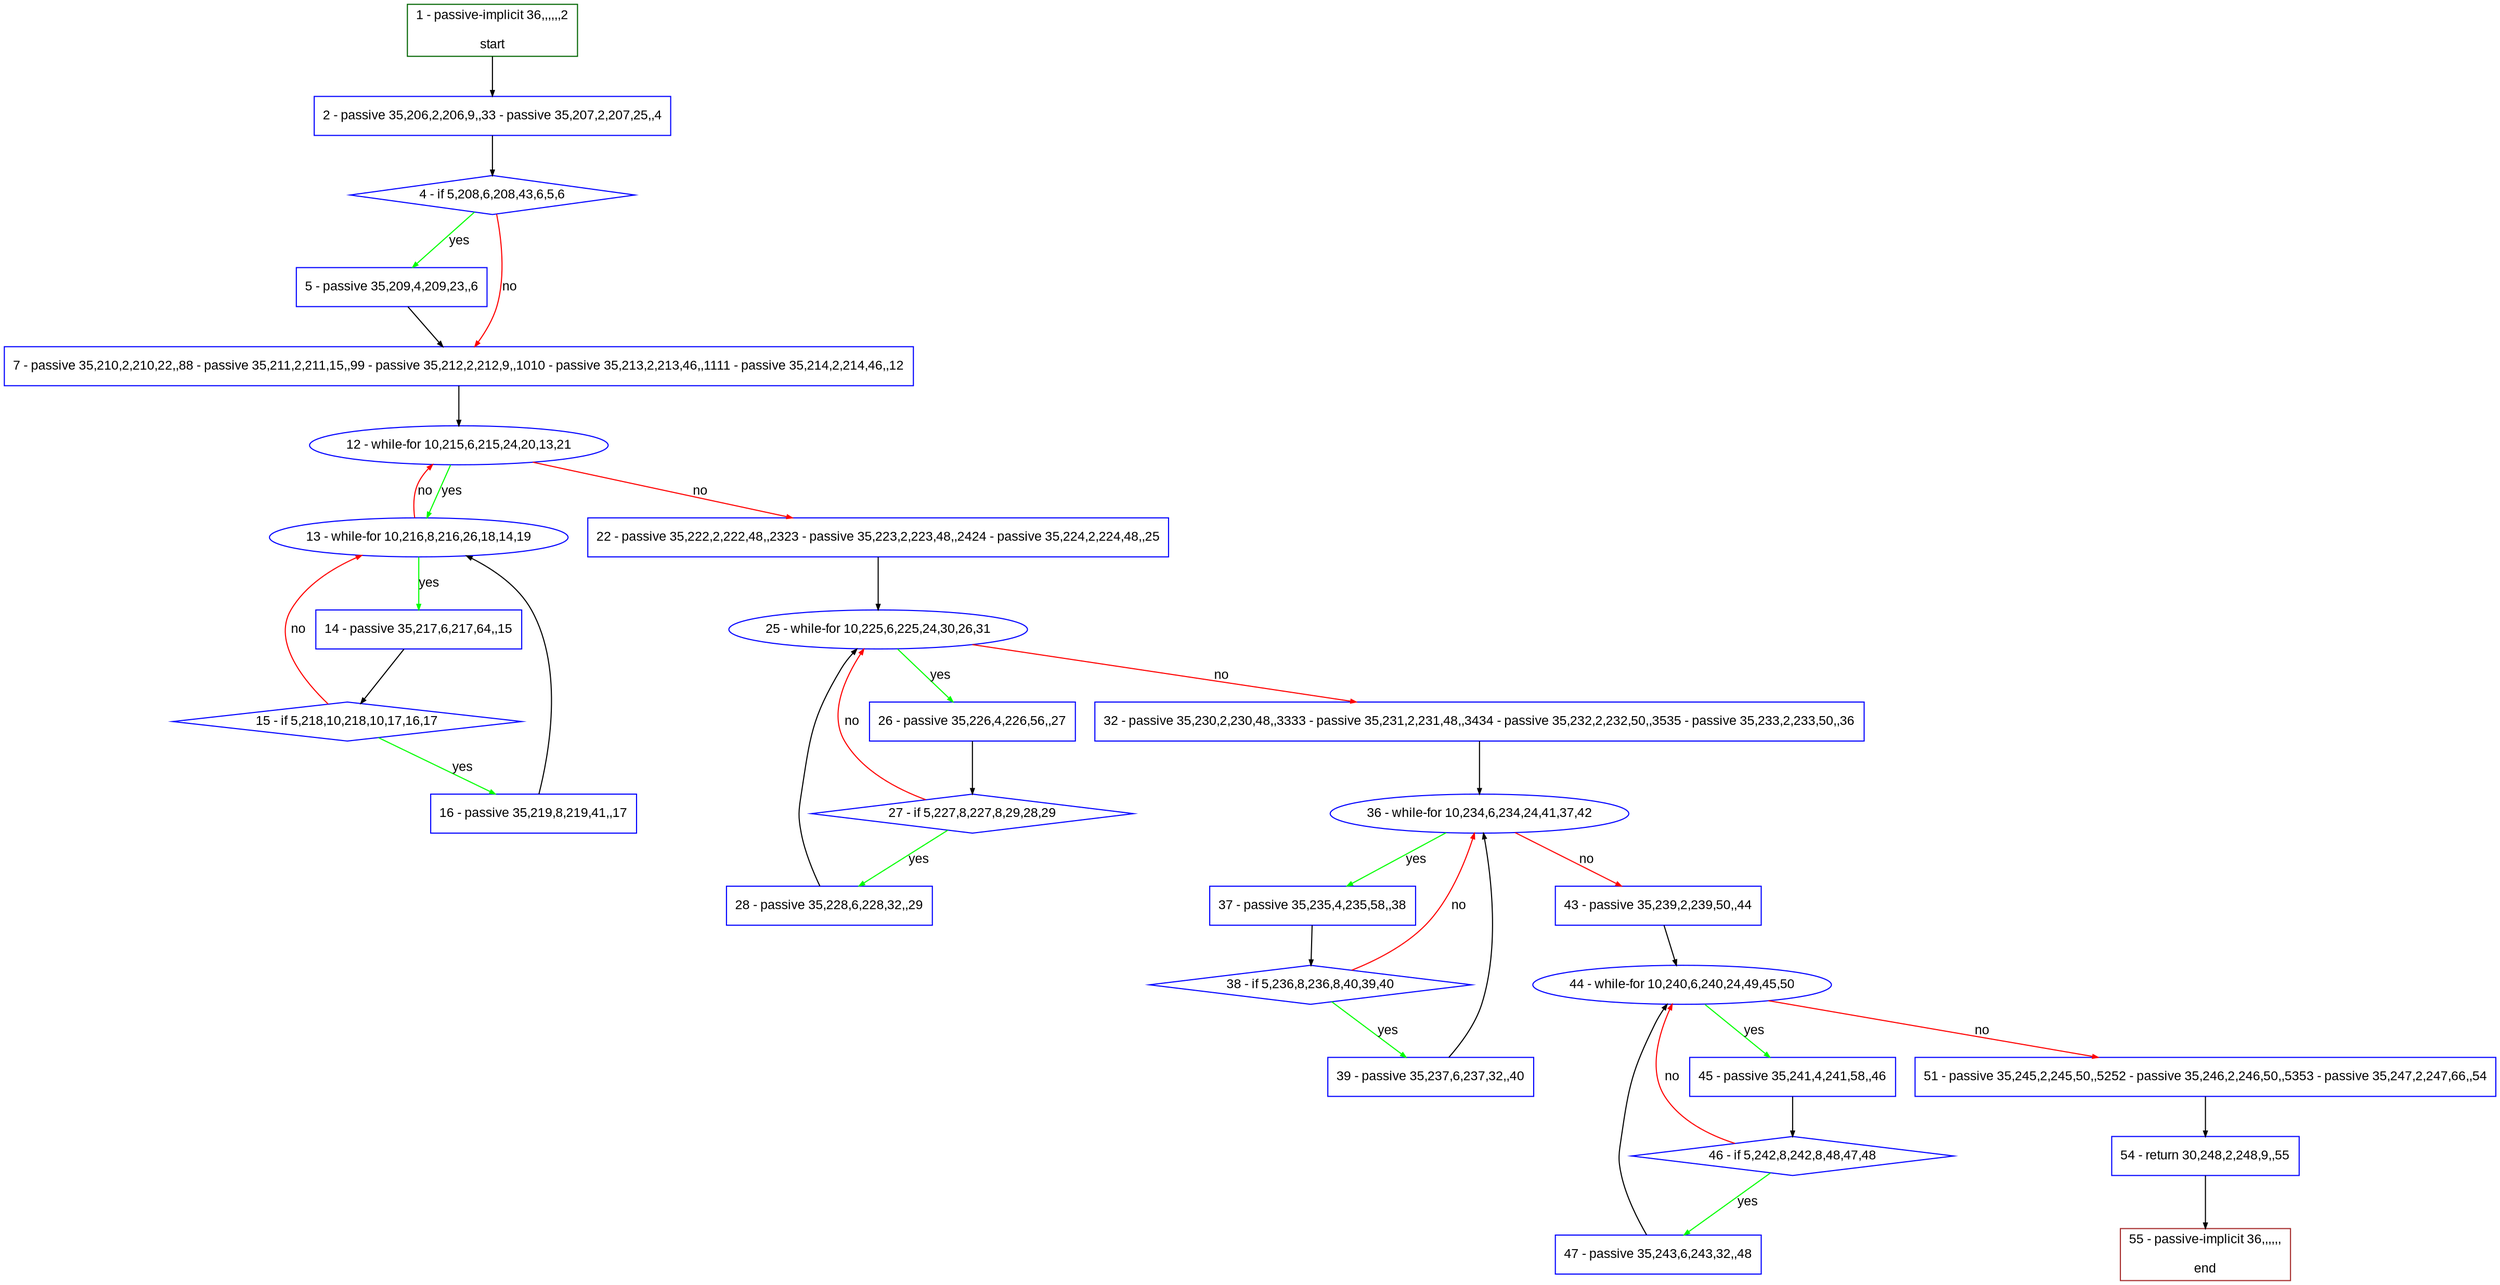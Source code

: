digraph "" {
  graph [pack="true", label="", fontsize="12", packmode="clust", fontname="Arial", fillcolor="#FFFFCC", bgcolor="white", style="rounded,filled", compound="true"];
  node [node_initialized="no", label="", color="grey", fontsize="12", fillcolor="white", fontname="Arial", style="filled", shape="rectangle", compound="true", fixedsize="false"];
  edge [fontcolor="black", arrowhead="normal", arrowtail="none", arrowsize="0.5", ltail="", label="", color="black", fontsize="12", lhead="", fontname="Arial", dir="forward", compound="true"];
  __N1 [label="2 - passive 35,206,2,206,9,,33 - passive 35,207,2,207,25,,4", color="#0000ff", fillcolor="#ffffff", style="filled", shape="box"];
  __N2 [label="1 - passive-implicit 36,,,,,,2\n\nstart", color="#006400", fillcolor="#ffffff", style="filled", shape="box"];
  __N3 [label="4 - if 5,208,6,208,43,6,5,6", color="#0000ff", fillcolor="#ffffff", style="filled", shape="diamond"];
  __N4 [label="5 - passive 35,209,4,209,23,,6", color="#0000ff", fillcolor="#ffffff", style="filled", shape="box"];
  __N5 [label="7 - passive 35,210,2,210,22,,88 - passive 35,211,2,211,15,,99 - passive 35,212,2,212,9,,1010 - passive 35,213,2,213,46,,1111 - passive 35,214,2,214,46,,12", color="#0000ff", fillcolor="#ffffff", style="filled", shape="box"];
  __N6 [label="12 - while-for 10,215,6,215,24,20,13,21", color="#0000ff", fillcolor="#ffffff", style="filled", shape="oval"];
  __N7 [label="13 - while-for 10,216,8,216,26,18,14,19", color="#0000ff", fillcolor="#ffffff", style="filled", shape="oval"];
  __N8 [label="22 - passive 35,222,2,222,48,,2323 - passive 35,223,2,223,48,,2424 - passive 35,224,2,224,48,,25", color="#0000ff", fillcolor="#ffffff", style="filled", shape="box"];
  __N9 [label="14 - passive 35,217,6,217,64,,15", color="#0000ff", fillcolor="#ffffff", style="filled", shape="box"];
  __N10 [label="15 - if 5,218,10,218,10,17,16,17", color="#0000ff", fillcolor="#ffffff", style="filled", shape="diamond"];
  __N11 [label="16 - passive 35,219,8,219,41,,17", color="#0000ff", fillcolor="#ffffff", style="filled", shape="box"];
  __N12 [label="25 - while-for 10,225,6,225,24,30,26,31", color="#0000ff", fillcolor="#ffffff", style="filled", shape="oval"];
  __N13 [label="26 - passive 35,226,4,226,56,,27", color="#0000ff", fillcolor="#ffffff", style="filled", shape="box"];
  __N14 [label="32 - passive 35,230,2,230,48,,3333 - passive 35,231,2,231,48,,3434 - passive 35,232,2,232,50,,3535 - passive 35,233,2,233,50,,36", color="#0000ff", fillcolor="#ffffff", style="filled", shape="box"];
  __N15 [label="27 - if 5,227,8,227,8,29,28,29", color="#0000ff", fillcolor="#ffffff", style="filled", shape="diamond"];
  __N16 [label="28 - passive 35,228,6,228,32,,29", color="#0000ff", fillcolor="#ffffff", style="filled", shape="box"];
  __N17 [label="36 - while-for 10,234,6,234,24,41,37,42", color="#0000ff", fillcolor="#ffffff", style="filled", shape="oval"];
  __N18 [label="37 - passive 35,235,4,235,58,,38", color="#0000ff", fillcolor="#ffffff", style="filled", shape="box"];
  __N19 [label="43 - passive 35,239,2,239,50,,44", color="#0000ff", fillcolor="#ffffff", style="filled", shape="box"];
  __N20 [label="38 - if 5,236,8,236,8,40,39,40", color="#0000ff", fillcolor="#ffffff", style="filled", shape="diamond"];
  __N21 [label="39 - passive 35,237,6,237,32,,40", color="#0000ff", fillcolor="#ffffff", style="filled", shape="box"];
  __N22 [label="44 - while-for 10,240,6,240,24,49,45,50", color="#0000ff", fillcolor="#ffffff", style="filled", shape="oval"];
  __N23 [label="45 - passive 35,241,4,241,58,,46", color="#0000ff", fillcolor="#ffffff", style="filled", shape="box"];
  __N24 [label="51 - passive 35,245,2,245,50,,5252 - passive 35,246,2,246,50,,5353 - passive 35,247,2,247,66,,54", color="#0000ff", fillcolor="#ffffff", style="filled", shape="box"];
  __N25 [label="46 - if 5,242,8,242,8,48,47,48", color="#0000ff", fillcolor="#ffffff", style="filled", shape="diamond"];
  __N26 [label="47 - passive 35,243,6,243,32,,48", color="#0000ff", fillcolor="#ffffff", style="filled", shape="box"];
  __N27 [label="54 - return 30,248,2,248,9,,55", color="#0000ff", fillcolor="#ffffff", style="filled", shape="box"];
  __N28 [label="55 - passive-implicit 36,,,,,,\n\nend", color="#a52a2a", fillcolor="#ffffff", style="filled", shape="box"];
  __N2 -> __N1 [arrowhead="normal", arrowtail="none", color="#000000", label="", dir="forward"];
  __N1 -> __N3 [arrowhead="normal", arrowtail="none", color="#000000", label="", dir="forward"];
  __N3 -> __N4 [arrowhead="normal", arrowtail="none", color="#00ff00", label="yes", dir="forward"];
  __N3 -> __N5 [arrowhead="normal", arrowtail="none", color="#ff0000", label="no", dir="forward"];
  __N4 -> __N5 [arrowhead="normal", arrowtail="none", color="#000000", label="", dir="forward"];
  __N5 -> __N6 [arrowhead="normal", arrowtail="none", color="#000000", label="", dir="forward"];
  __N6 -> __N7 [arrowhead="normal", arrowtail="none", color="#00ff00", label="yes", dir="forward"];
  __N7 -> __N6 [arrowhead="normal", arrowtail="none", color="#ff0000", label="no", dir="forward"];
  __N6 -> __N8 [arrowhead="normal", arrowtail="none", color="#ff0000", label="no", dir="forward"];
  __N7 -> __N9 [arrowhead="normal", arrowtail="none", color="#00ff00", label="yes", dir="forward"];
  __N9 -> __N10 [arrowhead="normal", arrowtail="none", color="#000000", label="", dir="forward"];
  __N10 -> __N7 [arrowhead="normal", arrowtail="none", color="#ff0000", label="no", dir="forward"];
  __N10 -> __N11 [arrowhead="normal", arrowtail="none", color="#00ff00", label="yes", dir="forward"];
  __N11 -> __N7 [arrowhead="normal", arrowtail="none", color="#000000", label="", dir="forward"];
  __N8 -> __N12 [arrowhead="normal", arrowtail="none", color="#000000", label="", dir="forward"];
  __N12 -> __N13 [arrowhead="normal", arrowtail="none", color="#00ff00", label="yes", dir="forward"];
  __N12 -> __N14 [arrowhead="normal", arrowtail="none", color="#ff0000", label="no", dir="forward"];
  __N13 -> __N15 [arrowhead="normal", arrowtail="none", color="#000000", label="", dir="forward"];
  __N15 -> __N12 [arrowhead="normal", arrowtail="none", color="#ff0000", label="no", dir="forward"];
  __N15 -> __N16 [arrowhead="normal", arrowtail="none", color="#00ff00", label="yes", dir="forward"];
  __N16 -> __N12 [arrowhead="normal", arrowtail="none", color="#000000", label="", dir="forward"];
  __N14 -> __N17 [arrowhead="normal", arrowtail="none", color="#000000", label="", dir="forward"];
  __N17 -> __N18 [arrowhead="normal", arrowtail="none", color="#00ff00", label="yes", dir="forward"];
  __N17 -> __N19 [arrowhead="normal", arrowtail="none", color="#ff0000", label="no", dir="forward"];
  __N18 -> __N20 [arrowhead="normal", arrowtail="none", color="#000000", label="", dir="forward"];
  __N20 -> __N17 [arrowhead="normal", arrowtail="none", color="#ff0000", label="no", dir="forward"];
  __N20 -> __N21 [arrowhead="normal", arrowtail="none", color="#00ff00", label="yes", dir="forward"];
  __N21 -> __N17 [arrowhead="normal", arrowtail="none", color="#000000", label="", dir="forward"];
  __N19 -> __N22 [arrowhead="normal", arrowtail="none", color="#000000", label="", dir="forward"];
  __N22 -> __N23 [arrowhead="normal", arrowtail="none", color="#00ff00", label="yes", dir="forward"];
  __N22 -> __N24 [arrowhead="normal", arrowtail="none", color="#ff0000", label="no", dir="forward"];
  __N23 -> __N25 [arrowhead="normal", arrowtail="none", color="#000000", label="", dir="forward"];
  __N25 -> __N22 [arrowhead="normal", arrowtail="none", color="#ff0000", label="no", dir="forward"];
  __N25 -> __N26 [arrowhead="normal", arrowtail="none", color="#00ff00", label="yes", dir="forward"];
  __N26 -> __N22 [arrowhead="normal", arrowtail="none", color="#000000", label="", dir="forward"];
  __N24 -> __N27 [arrowhead="normal", arrowtail="none", color="#000000", label="", dir="forward"];
  __N27 -> __N28 [arrowhead="normal", arrowtail="none", color="#000000", label="", dir="forward"];
}
